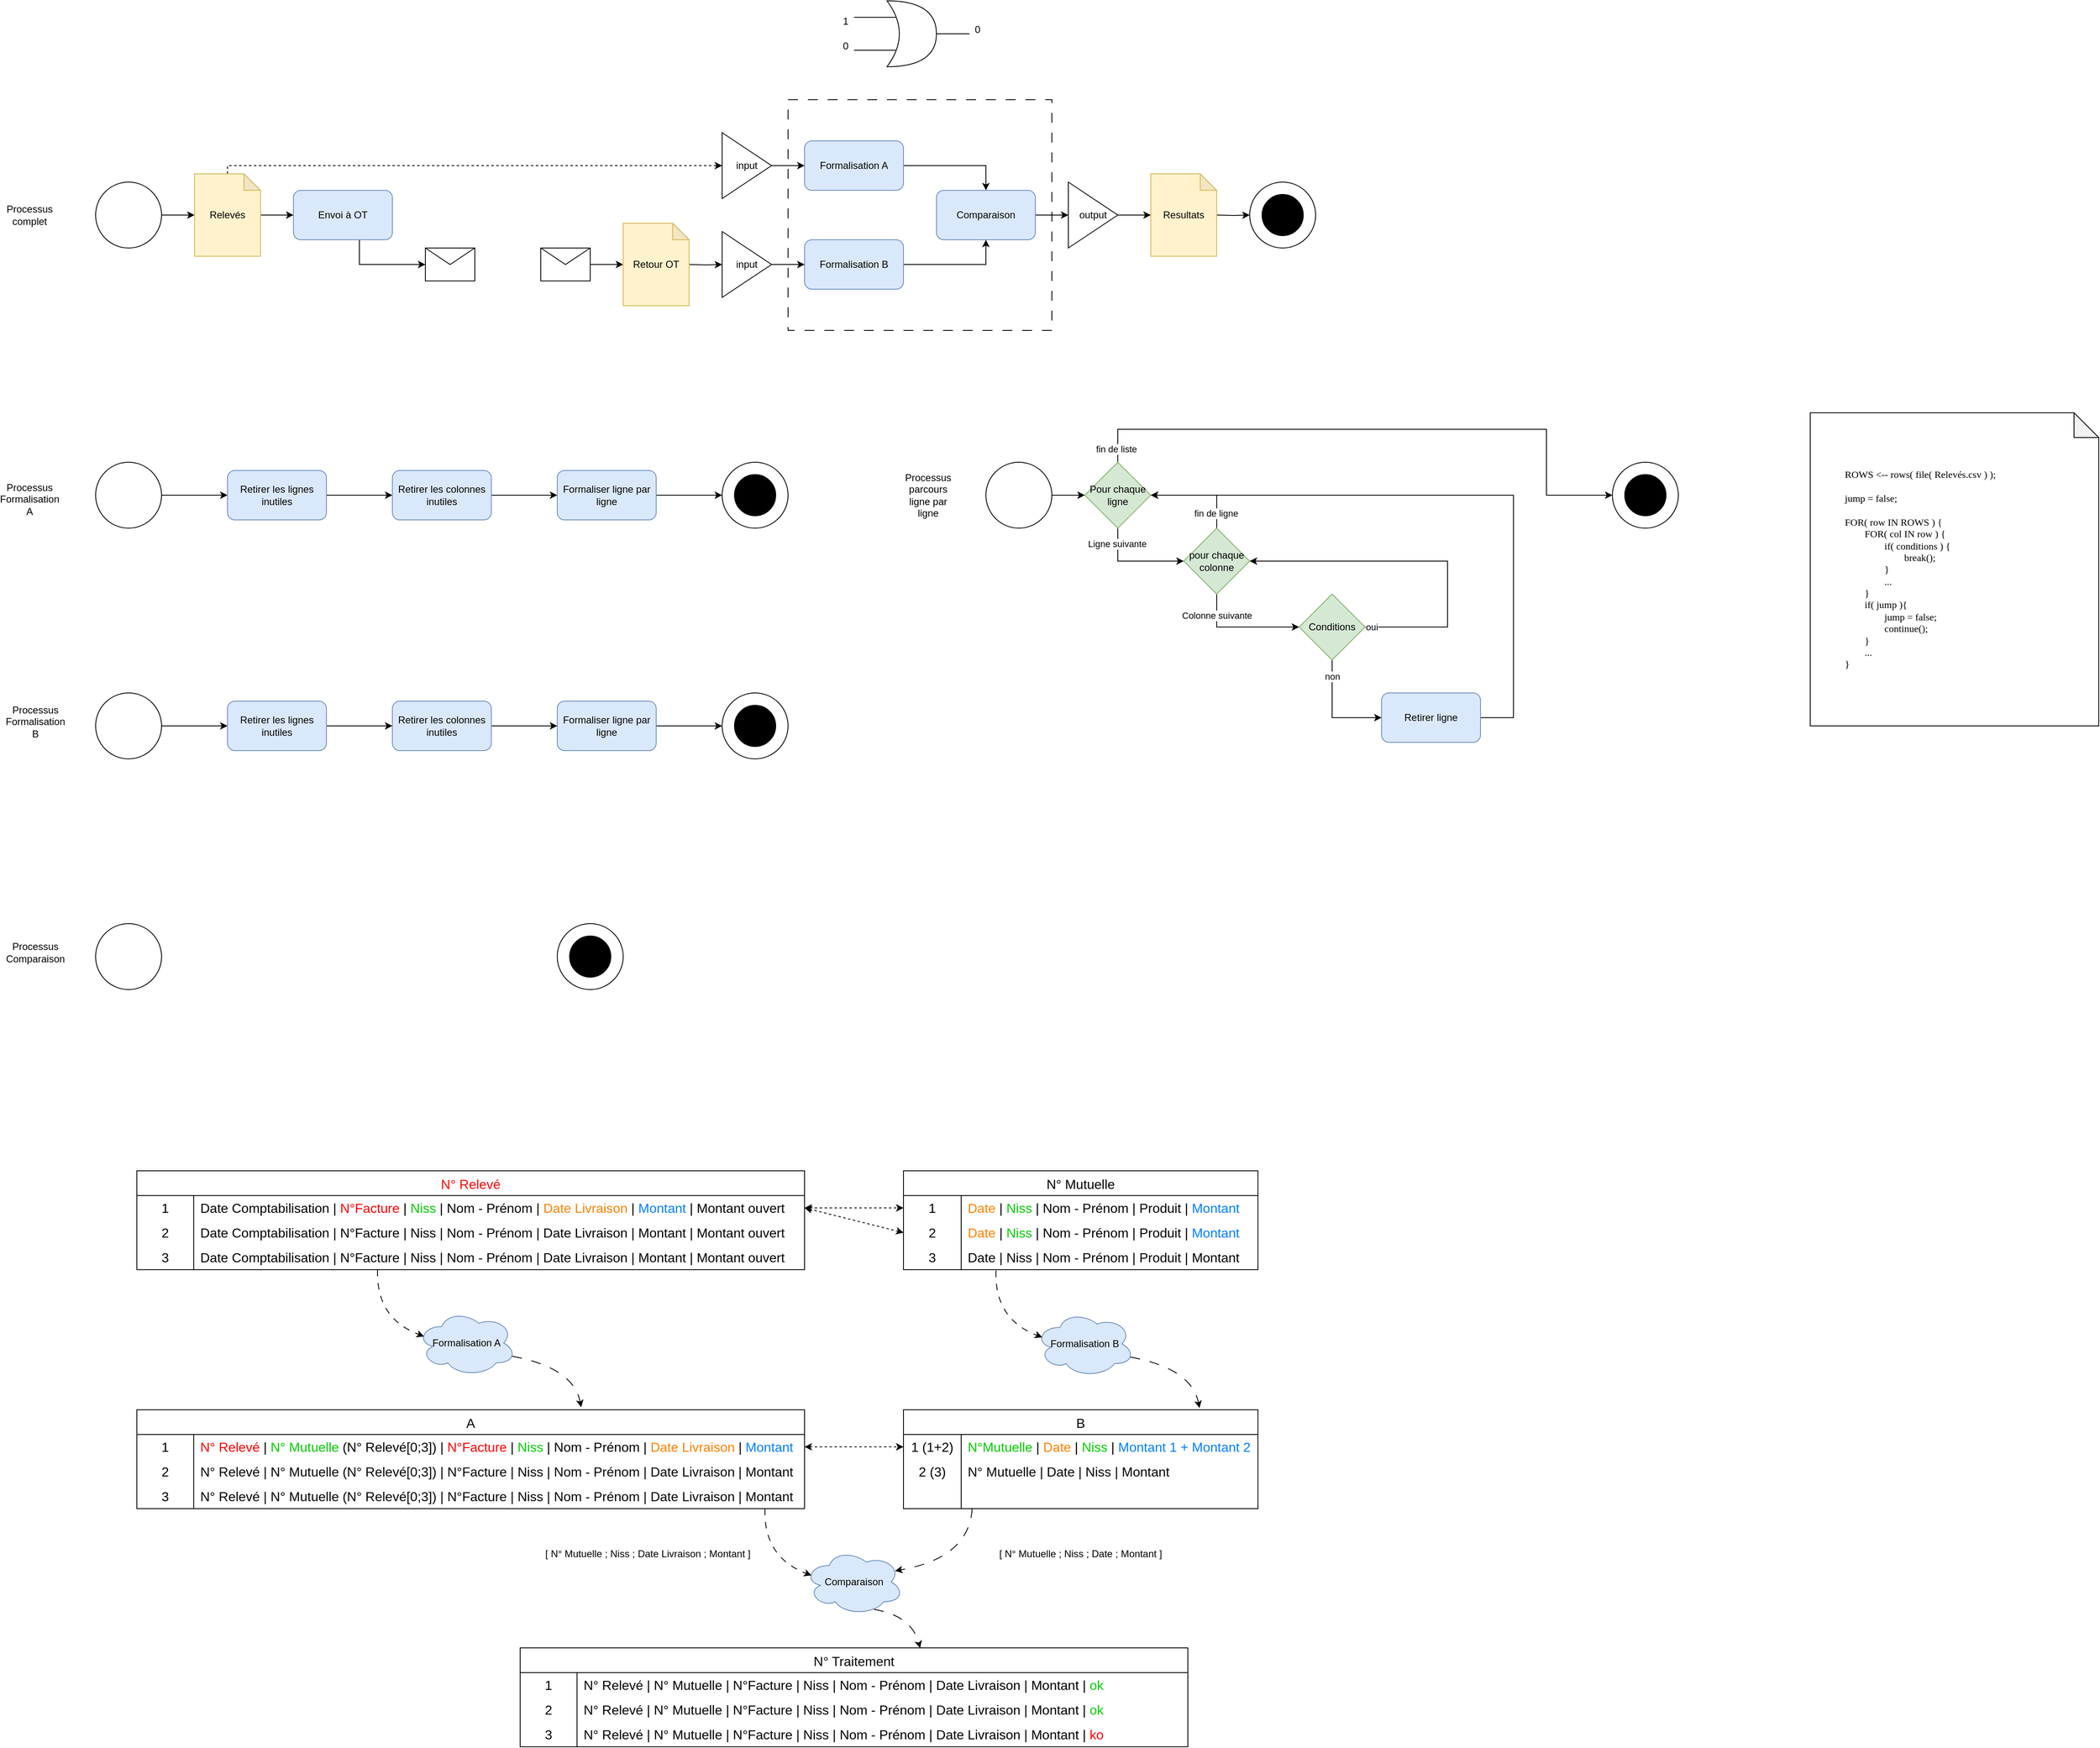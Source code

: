 <mxfile version="22.0.7" type="device">
  <diagram name="Page-1" id="FjRfn4kYAHw1oJRj67vX">
    <mxGraphModel dx="2796" dy="2089" grid="1" gridSize="10" guides="1" tooltips="1" connect="1" arrows="1" fold="1" page="1" pageScale="1" pageWidth="827" pageHeight="1169" math="0" shadow="0">
      <root>
        <mxCell id="0" />
        <mxCell id="1" parent="0" />
        <mxCell id="sREbEZdfr2046ycPfFU7-174" value="" style="verticalLabelPosition=bottom;verticalAlign=top;html=1;shape=mxgraph.basic.rect;fillColor2=none;strokeWidth=1;size=20;indent=5;dashed=1;dashPattern=12 12;" parent="1" vertex="1">
          <mxGeometry x="200" y="40" width="320" height="280" as="geometry" />
        </mxCell>
        <mxCell id="sREbEZdfr2046ycPfFU7-33" style="edgeStyle=orthogonalEdgeStyle;rounded=0;orthogonalLoop=1;jettySize=auto;html=1;entryX=0.5;entryY=0;entryDx=0;entryDy=0;" parent="1" source="sREbEZdfr2046ycPfFU7-6" target="sREbEZdfr2046ycPfFU7-13" edge="1">
          <mxGeometry relative="1" as="geometry">
            <Array as="points">
              <mxPoint x="440" y="120" />
            </Array>
          </mxGeometry>
        </mxCell>
        <mxCell id="sREbEZdfr2046ycPfFU7-6" value="Formalisation A" style="rounded=1;whiteSpace=wrap;html=1;fillColor=#dae8fc;strokeColor=#6c8ebf;" parent="1" vertex="1">
          <mxGeometry x="220" y="90" width="120" height="60" as="geometry" />
        </mxCell>
        <mxCell id="sREbEZdfr2046ycPfFU7-32" style="edgeStyle=orthogonalEdgeStyle;rounded=0;orthogonalLoop=1;jettySize=auto;html=1;entryX=0.5;entryY=1;entryDx=0;entryDy=0;" parent="1" source="sREbEZdfr2046ycPfFU7-8" target="sREbEZdfr2046ycPfFU7-13" edge="1">
          <mxGeometry relative="1" as="geometry" />
        </mxCell>
        <mxCell id="sREbEZdfr2046ycPfFU7-8" value="Formalisation B" style="rounded=1;whiteSpace=wrap;html=1;fillColor=#dae8fc;strokeColor=#6c8ebf;" parent="1" vertex="1">
          <mxGeometry x="220" y="210" width="120" height="60" as="geometry" />
        </mxCell>
        <mxCell id="sREbEZdfr2046ycPfFU7-16" style="edgeStyle=orthogonalEdgeStyle;rounded=0;orthogonalLoop=1;jettySize=auto;html=1;" parent="1" source="sREbEZdfr2046ycPfFU7-13" edge="1">
          <mxGeometry relative="1" as="geometry">
            <mxPoint x="540" y="180" as="targetPoint" />
          </mxGeometry>
        </mxCell>
        <mxCell id="sREbEZdfr2046ycPfFU7-13" value="Comparaison" style="rounded=1;whiteSpace=wrap;html=1;fillColor=#dae8fc;strokeColor=#6c8ebf;" parent="1" vertex="1">
          <mxGeometry x="380" y="150" width="120" height="60" as="geometry" />
        </mxCell>
        <mxCell id="sREbEZdfr2046ycPfFU7-18" style="edgeStyle=orthogonalEdgeStyle;rounded=0;orthogonalLoop=1;jettySize=auto;html=1;entryX=0;entryY=0.5;entryDx=0;entryDy=0;" parent="1" target="sREbEZdfr2046ycPfFU7-17" edge="1">
          <mxGeometry relative="1" as="geometry">
            <mxPoint x="720" y="180" as="sourcePoint" />
          </mxGeometry>
        </mxCell>
        <mxCell id="sREbEZdfr2046ycPfFU7-17" value="" style="ellipse;whiteSpace=wrap;html=1;aspect=fixed;" parent="1" vertex="1">
          <mxGeometry x="760" y="140" width="80" height="80" as="geometry" />
        </mxCell>
        <mxCell id="sREbEZdfr2046ycPfFU7-19" value="" style="ellipse;whiteSpace=wrap;html=1;aspect=fixed;fillColor=#000000;" parent="1" vertex="1">
          <mxGeometry x="775" y="155" width="50" height="50" as="geometry" />
        </mxCell>
        <mxCell id="sREbEZdfr2046ycPfFU7-58" style="edgeStyle=orthogonalEdgeStyle;rounded=0;orthogonalLoop=1;jettySize=auto;html=1;entryX=0;entryY=0.5;entryDx=0;entryDy=0;" parent="1" source="sREbEZdfr2046ycPfFU7-20" edge="1">
          <mxGeometry relative="1" as="geometry">
            <mxPoint x="-520" y="180" as="targetPoint" />
          </mxGeometry>
        </mxCell>
        <mxCell id="sREbEZdfr2046ycPfFU7-20" value="" style="ellipse;whiteSpace=wrap;html=1;aspect=fixed;" parent="1" vertex="1">
          <mxGeometry x="-640" y="140" width="80" height="80" as="geometry" />
        </mxCell>
        <mxCell id="sREbEZdfr2046ycPfFU7-48" style="edgeStyle=orthogonalEdgeStyle;rounded=0;orthogonalLoop=1;jettySize=auto;html=1;entryX=0;entryY=0.5;entryDx=0;entryDy=0;" parent="1" source="sREbEZdfr2046ycPfFU7-21" target="sREbEZdfr2046ycPfFU7-47" edge="1">
          <mxGeometry relative="1" as="geometry">
            <Array as="points">
              <mxPoint x="-320" y="240" />
            </Array>
          </mxGeometry>
        </mxCell>
        <mxCell id="sREbEZdfr2046ycPfFU7-21" value="Envoi à OT" style="rounded=1;whiteSpace=wrap;html=1;fillColor=#dae8fc;strokeColor=#6c8ebf;" parent="1" vertex="1">
          <mxGeometry x="-400" y="150" width="120" height="60" as="geometry" />
        </mxCell>
        <mxCell id="sREbEZdfr2046ycPfFU7-25" style="edgeStyle=orthogonalEdgeStyle;rounded=0;orthogonalLoop=1;jettySize=auto;html=1;exitX=0.175;exitY=0.25;exitDx=0;exitDy=0;exitPerimeter=0;endArrow=none;endFill=0;strokeWidth=1;" parent="1" source="sREbEZdfr2046ycPfFU7-24" edge="1">
          <mxGeometry relative="1" as="geometry">
            <mxPoint x="280" y="-60" as="targetPoint" />
          </mxGeometry>
        </mxCell>
        <mxCell id="sREbEZdfr2046ycPfFU7-26" style="edgeStyle=orthogonalEdgeStyle;rounded=0;orthogonalLoop=1;jettySize=auto;html=1;exitX=0.175;exitY=0.75;exitDx=0;exitDy=0;exitPerimeter=0;endArrow=none;endFill=0;strokeWidth=1;" parent="1" source="sREbEZdfr2046ycPfFU7-24" edge="1">
          <mxGeometry relative="1" as="geometry">
            <mxPoint x="280" y="-20" as="targetPoint" />
          </mxGeometry>
        </mxCell>
        <mxCell id="sREbEZdfr2046ycPfFU7-27" style="edgeStyle=orthogonalEdgeStyle;rounded=0;orthogonalLoop=1;jettySize=auto;html=1;exitX=1;exitY=0.5;exitDx=0;exitDy=0;exitPerimeter=0;startArrow=none;startFill=0;endArrow=none;endFill=0;strokeWidth=1;" parent="1" source="sREbEZdfr2046ycPfFU7-24" edge="1">
          <mxGeometry relative="1" as="geometry">
            <mxPoint x="420" y="-40" as="targetPoint" />
          </mxGeometry>
        </mxCell>
        <mxCell id="sREbEZdfr2046ycPfFU7-24" value="" style="shape=xor;whiteSpace=wrap;html=1;strokeWidth=1;" parent="1" vertex="1">
          <mxGeometry x="320" y="-80" width="60" height="80" as="geometry" />
        </mxCell>
        <mxCell id="sREbEZdfr2046ycPfFU7-28" value="1" style="text;html=1;strokeColor=none;fillColor=none;align=center;verticalAlign=middle;whiteSpace=wrap;rounded=0;strokeWidth=1;" parent="1" vertex="1">
          <mxGeometry x="240" y="-70" width="60" height="30" as="geometry" />
        </mxCell>
        <mxCell id="sREbEZdfr2046ycPfFU7-30" value="0" style="text;html=1;strokeColor=none;fillColor=none;align=center;verticalAlign=middle;whiteSpace=wrap;rounded=0;strokeWidth=1;" parent="1" vertex="1">
          <mxGeometry x="240" y="-40" width="60" height="30" as="geometry" />
        </mxCell>
        <mxCell id="sREbEZdfr2046ycPfFU7-31" value="0" style="text;html=1;strokeColor=none;fillColor=none;align=center;verticalAlign=middle;whiteSpace=wrap;rounded=0;strokeWidth=1;" parent="1" vertex="1">
          <mxGeometry x="400" y="-60" width="60" height="30" as="geometry" />
        </mxCell>
        <mxCell id="sREbEZdfr2046ycPfFU7-44" style="edgeStyle=orthogonalEdgeStyle;rounded=0;orthogonalLoop=1;jettySize=auto;html=1;" parent="1" source="sREbEZdfr2046ycPfFU7-40" target="sREbEZdfr2046ycPfFU7-6" edge="1">
          <mxGeometry relative="1" as="geometry" />
        </mxCell>
        <mxCell id="sREbEZdfr2046ycPfFU7-40" value="input" style="triangle;whiteSpace=wrap;html=1;" parent="1" vertex="1">
          <mxGeometry x="120" y="80" width="60" height="80" as="geometry" />
        </mxCell>
        <mxCell id="sREbEZdfr2046ycPfFU7-43" style="edgeStyle=orthogonalEdgeStyle;rounded=0;orthogonalLoop=1;jettySize=auto;html=1;entryX=0;entryY=0.5;entryDx=0;entryDy=0;" parent="1" source="sREbEZdfr2046ycPfFU7-41" target="sREbEZdfr2046ycPfFU7-8" edge="1">
          <mxGeometry relative="1" as="geometry" />
        </mxCell>
        <mxCell id="sREbEZdfr2046ycPfFU7-41" value="input" style="triangle;whiteSpace=wrap;html=1;" parent="1" vertex="1">
          <mxGeometry x="120" y="200" width="60" height="80" as="geometry" />
        </mxCell>
        <mxCell id="sREbEZdfr2046ycPfFU7-49" style="edgeStyle=orthogonalEdgeStyle;rounded=0;orthogonalLoop=1;jettySize=auto;html=1;entryX=0;entryY=0.5;entryDx=0;entryDy=0;" parent="1" target="sREbEZdfr2046ycPfFU7-41" edge="1">
          <mxGeometry relative="1" as="geometry">
            <mxPoint x="80" y="240" as="sourcePoint" />
          </mxGeometry>
        </mxCell>
        <mxCell id="sREbEZdfr2046ycPfFU7-56" style="edgeStyle=orthogonalEdgeStyle;rounded=0;orthogonalLoop=1;jettySize=auto;html=1;entryX=0;entryY=0.5;entryDx=0;entryDy=0;" parent="1" source="sREbEZdfr2046ycPfFU7-46" edge="1">
          <mxGeometry relative="1" as="geometry">
            <mxPoint y="240" as="targetPoint" />
          </mxGeometry>
        </mxCell>
        <mxCell id="sREbEZdfr2046ycPfFU7-46" value="" style="shape=message;html=1;html=1;outlineConnect=0;labelPosition=center;verticalLabelPosition=bottom;align=center;verticalAlign=top;" parent="1" vertex="1">
          <mxGeometry x="-100" y="220" width="60" height="40" as="geometry" />
        </mxCell>
        <mxCell id="sREbEZdfr2046ycPfFU7-47" value="" style="shape=message;html=1;html=1;outlineConnect=0;labelPosition=center;verticalLabelPosition=bottom;align=center;verticalAlign=top;" parent="1" vertex="1">
          <mxGeometry x="-240" y="220" width="60" height="40" as="geometry" />
        </mxCell>
        <mxCell id="sREbEZdfr2046ycPfFU7-59" style="edgeStyle=orthogonalEdgeStyle;rounded=0;orthogonalLoop=1;jettySize=auto;html=1;" parent="1" target="sREbEZdfr2046ycPfFU7-21" edge="1">
          <mxGeometry relative="1" as="geometry">
            <mxPoint x="-440" y="180" as="sourcePoint" />
            <Array as="points">
              <mxPoint x="-370" y="180" />
              <mxPoint x="-370" y="180" />
            </Array>
          </mxGeometry>
        </mxCell>
        <mxCell id="sREbEZdfr2046ycPfFU7-64" style="edgeStyle=orthogonalEdgeStyle;rounded=0;orthogonalLoop=1;jettySize=auto;html=1;dashed=1;" parent="1" source="sREbEZdfr2046ycPfFU7-63" target="sREbEZdfr2046ycPfFU7-40" edge="1">
          <mxGeometry relative="1" as="geometry">
            <Array as="points">
              <mxPoint x="-480" y="120" />
            </Array>
          </mxGeometry>
        </mxCell>
        <mxCell id="sREbEZdfr2046ycPfFU7-63" value="Relevés" style="shape=note;whiteSpace=wrap;html=1;backgroundOutline=1;darkOpacity=0.05;size=20;fillColor=#fff2cc;strokeColor=#d6b656;" parent="1" vertex="1">
          <mxGeometry x="-520" y="130" width="80" height="100" as="geometry" />
        </mxCell>
        <mxCell id="sREbEZdfr2046ycPfFU7-66" value="Retour OT" style="shape=note;whiteSpace=wrap;html=1;backgroundOutline=1;darkOpacity=0.05;size=20;fillColor=#fff2cc;strokeColor=#d6b656;" parent="1" vertex="1">
          <mxGeometry y="190" width="80" height="100" as="geometry" />
        </mxCell>
        <mxCell id="sREbEZdfr2046ycPfFU7-67" value="Resultats" style="shape=note;whiteSpace=wrap;html=1;backgroundOutline=1;darkOpacity=0.05;size=20;fillColor=#fff2cc;strokeColor=#d6b656;" parent="1" vertex="1">
          <mxGeometry x="640" y="130" width="80" height="100" as="geometry" />
        </mxCell>
        <mxCell id="sREbEZdfr2046ycPfFU7-72" value="N° Mutuelle" style="shape=table;startSize=30;container=1;collapsible=0;childLayout=tableLayout;fixedRows=1;rowLines=0;fontStyle=0;strokeColor=default;fontSize=16;fontColor=#000000;swimlaneFillColor=default;" parent="1" vertex="1">
          <mxGeometry x="340" y="1340" width="430" height="120" as="geometry" />
        </mxCell>
        <mxCell id="sREbEZdfr2046ycPfFU7-73" value="" style="shape=tableRow;horizontal=0;startSize=0;swimlaneHead=0;swimlaneBody=0;top=0;left=0;bottom=0;right=0;collapsible=0;dropTarget=0;fillColor=none;points=[[0,0.5],[1,0.5]];portConstraint=eastwest;strokeColor=inherit;fontSize=16;" parent="sREbEZdfr2046ycPfFU7-72" vertex="1">
          <mxGeometry y="30" width="430" height="30" as="geometry" />
        </mxCell>
        <mxCell id="sREbEZdfr2046ycPfFU7-74" value="1" style="shape=partialRectangle;html=1;whiteSpace=wrap;connectable=0;fillColor=none;top=0;left=0;bottom=0;right=0;overflow=hidden;pointerEvents=1;strokeColor=inherit;fontSize=16;" parent="sREbEZdfr2046ycPfFU7-73" vertex="1">
          <mxGeometry width="70" height="30" as="geometry">
            <mxRectangle width="70" height="30" as="alternateBounds" />
          </mxGeometry>
        </mxCell>
        <mxCell id="sREbEZdfr2046ycPfFU7-75" value="&lt;font color=&quot;#ff8000&quot;&gt;Date &lt;/font&gt;| &lt;font color=&quot;#00cc00&quot;&gt;Niss &lt;/font&gt;| Nom - Prénom | Produit | &lt;font color=&quot;#007fff&quot;&gt;Montant&lt;/font&gt;" style="shape=partialRectangle;html=1;whiteSpace=wrap;connectable=0;fillColor=none;top=0;left=0;bottom=0;right=0;align=left;spacingLeft=6;overflow=hidden;strokeColor=default;fontSize=16;perimeterSpacing=0;dashed=1;" parent="sREbEZdfr2046ycPfFU7-73" vertex="1">
          <mxGeometry x="70" width="360" height="30" as="geometry">
            <mxRectangle width="360" height="30" as="alternateBounds" />
          </mxGeometry>
        </mxCell>
        <mxCell id="sREbEZdfr2046ycPfFU7-76" value="" style="shape=tableRow;horizontal=0;startSize=0;swimlaneHead=0;swimlaneBody=0;top=0;left=0;bottom=0;right=0;collapsible=0;dropTarget=0;fillColor=none;points=[[0,0.5],[1,0.5]];portConstraint=eastwest;strokeColor=default;fontSize=16;" parent="sREbEZdfr2046ycPfFU7-72" vertex="1">
          <mxGeometry y="60" width="430" height="30" as="geometry" />
        </mxCell>
        <mxCell id="sREbEZdfr2046ycPfFU7-77" value="2" style="shape=partialRectangle;html=1;whiteSpace=wrap;connectable=0;fillColor=none;top=0;left=0;bottom=0;right=0;overflow=hidden;strokeColor=inherit;fontSize=16;" parent="sREbEZdfr2046ycPfFU7-76" vertex="1">
          <mxGeometry width="70" height="30" as="geometry">
            <mxRectangle width="70" height="30" as="alternateBounds" />
          </mxGeometry>
        </mxCell>
        <mxCell id="sREbEZdfr2046ycPfFU7-78" value="&lt;font color=&quot;#ff8000&quot;&gt;Date &lt;/font&gt;| &lt;font color=&quot;#00cc00&quot;&gt;Niss &lt;/font&gt;| Nom - Prénom | Produit | &lt;font color=&quot;#007fff&quot;&gt;Montant&lt;/font&gt;" style="shape=partialRectangle;html=1;whiteSpace=wrap;connectable=0;fillColor=none;top=0;left=0;bottom=0;right=0;align=left;spacingLeft=6;overflow=hidden;strokeColor=inherit;fontSize=16;perimeterSpacing=0;dashed=1;labelBorderColor=none;" parent="sREbEZdfr2046ycPfFU7-76" vertex="1">
          <mxGeometry x="70" width="360" height="30" as="geometry">
            <mxRectangle width="360" height="30" as="alternateBounds" />
          </mxGeometry>
        </mxCell>
        <mxCell id="sREbEZdfr2046ycPfFU7-79" value="" style="shape=tableRow;horizontal=0;startSize=0;swimlaneHead=0;swimlaneBody=0;top=0;left=0;bottom=0;right=0;collapsible=0;dropTarget=0;fillColor=none;points=[[0,0.5],[1,0.5]];portConstraint=eastwest;strokeColor=inherit;fontSize=16;" parent="sREbEZdfr2046ycPfFU7-72" vertex="1">
          <mxGeometry y="90" width="430" height="30" as="geometry" />
        </mxCell>
        <mxCell id="sREbEZdfr2046ycPfFU7-80" value="3" style="shape=partialRectangle;html=1;whiteSpace=wrap;connectable=0;fillColor=none;top=0;left=0;bottom=0;right=0;overflow=hidden;strokeColor=inherit;fontSize=16;" parent="sREbEZdfr2046ycPfFU7-79" vertex="1">
          <mxGeometry width="70" height="30" as="geometry">
            <mxRectangle width="70" height="30" as="alternateBounds" />
          </mxGeometry>
        </mxCell>
        <mxCell id="sREbEZdfr2046ycPfFU7-81" value="Date | Niss | Nom - Prénom | Produit | Montant" style="shape=partialRectangle;html=1;whiteSpace=wrap;connectable=0;fillColor=none;top=0;left=0;bottom=0;right=0;align=left;spacingLeft=6;overflow=hidden;strokeColor=inherit;fontSize=16;shadow=0;gradientColor=none;" parent="sREbEZdfr2046ycPfFU7-79" vertex="1">
          <mxGeometry x="70" width="360" height="30" as="geometry">
            <mxRectangle width="360" height="30" as="alternateBounds" />
          </mxGeometry>
        </mxCell>
        <mxCell id="sREbEZdfr2046ycPfFU7-82" value="N° Relevé" style="shape=table;startSize=30;container=1;collapsible=0;childLayout=tableLayout;fixedRows=1;rowLines=0;fontStyle=0;strokeColor=default;fontSize=16;fontColor=#FF0000;swimlaneFillColor=default;" parent="1" vertex="1">
          <mxGeometry x="-590" y="1340" width="810" height="120" as="geometry" />
        </mxCell>
        <mxCell id="sREbEZdfr2046ycPfFU7-83" value="" style="shape=tableRow;horizontal=0;startSize=0;swimlaneHead=0;swimlaneBody=0;top=0;left=0;bottom=0;right=0;collapsible=0;dropTarget=0;fillColor=none;points=[[0,0.5],[1,0.5]];portConstraint=eastwest;strokeColor=inherit;fontSize=16;" parent="sREbEZdfr2046ycPfFU7-82" vertex="1">
          <mxGeometry y="30" width="810" height="30" as="geometry" />
        </mxCell>
        <mxCell id="sREbEZdfr2046ycPfFU7-84" value="1" style="shape=partialRectangle;html=1;whiteSpace=wrap;connectable=0;fillColor=none;top=0;left=0;bottom=0;right=0;overflow=hidden;pointerEvents=1;strokeColor=inherit;fontSize=16;" parent="sREbEZdfr2046ycPfFU7-83" vertex="1">
          <mxGeometry width="69" height="30" as="geometry">
            <mxRectangle width="69" height="30" as="alternateBounds" />
          </mxGeometry>
        </mxCell>
        <mxCell id="sREbEZdfr2046ycPfFU7-85" value="Date Comptabilisation | &lt;font color=&quot;#ff0000&quot;&gt;N°Facture&lt;/font&gt; | &lt;font color=&quot;#00cc00&quot;&gt;Niss&lt;/font&gt; | Nom - Prénom | &lt;font color=&quot;#ff8000&quot;&gt;Date Livraison&lt;/font&gt; | &lt;font color=&quot;#007fff&quot;&gt;Montant &lt;/font&gt;| Montant ouvert" style="shape=partialRectangle;html=1;whiteSpace=wrap;connectable=0;fillColor=none;top=0;left=0;bottom=0;right=0;align=left;spacingLeft=6;overflow=hidden;strokeColor=inherit;fontSize=16;" parent="sREbEZdfr2046ycPfFU7-83" vertex="1">
          <mxGeometry x="69" width="741" height="30" as="geometry">
            <mxRectangle width="741" height="30" as="alternateBounds" />
          </mxGeometry>
        </mxCell>
        <mxCell id="sREbEZdfr2046ycPfFU7-86" value="" style="shape=tableRow;horizontal=0;startSize=0;swimlaneHead=0;swimlaneBody=0;top=0;left=0;bottom=0;right=0;collapsible=0;dropTarget=0;fillColor=none;points=[[0,0.5],[1,0.5]];portConstraint=eastwest;strokeColor=inherit;fontSize=16;" parent="sREbEZdfr2046ycPfFU7-82" vertex="1">
          <mxGeometry y="60" width="810" height="30" as="geometry" />
        </mxCell>
        <mxCell id="sREbEZdfr2046ycPfFU7-87" value="2" style="shape=partialRectangle;html=1;whiteSpace=wrap;connectable=0;fillColor=none;top=0;left=0;bottom=0;right=0;overflow=hidden;strokeColor=inherit;fontSize=16;" parent="sREbEZdfr2046ycPfFU7-86" vertex="1">
          <mxGeometry width="69" height="30" as="geometry">
            <mxRectangle width="69" height="30" as="alternateBounds" />
          </mxGeometry>
        </mxCell>
        <mxCell id="sREbEZdfr2046ycPfFU7-88" value="Date Comptabilisation | N°Facture | Niss | Nom - Prénom | Date Livraison | Montant | Montant ouvert" style="shape=partialRectangle;html=1;whiteSpace=wrap;connectable=0;fillColor=none;top=0;left=0;bottom=0;right=0;align=left;spacingLeft=6;overflow=hidden;strokeColor=inherit;fontSize=16;" parent="sREbEZdfr2046ycPfFU7-86" vertex="1">
          <mxGeometry x="69" width="741" height="30" as="geometry">
            <mxRectangle width="741" height="30" as="alternateBounds" />
          </mxGeometry>
        </mxCell>
        <mxCell id="sREbEZdfr2046ycPfFU7-89" value="" style="shape=tableRow;horizontal=0;startSize=0;swimlaneHead=0;swimlaneBody=0;top=0;left=0;bottom=0;right=0;collapsible=0;dropTarget=0;fillColor=none;points=[[0,0.5],[1,0.5]];portConstraint=eastwest;strokeColor=inherit;fontSize=16;" parent="sREbEZdfr2046ycPfFU7-82" vertex="1">
          <mxGeometry y="90" width="810" height="30" as="geometry" />
        </mxCell>
        <mxCell id="sREbEZdfr2046ycPfFU7-90" value="3" style="shape=partialRectangle;html=1;whiteSpace=wrap;connectable=0;fillColor=none;top=0;left=0;bottom=0;right=0;overflow=hidden;strokeColor=inherit;fontSize=16;" parent="sREbEZdfr2046ycPfFU7-89" vertex="1">
          <mxGeometry width="69" height="30" as="geometry">
            <mxRectangle width="69" height="30" as="alternateBounds" />
          </mxGeometry>
        </mxCell>
        <mxCell id="sREbEZdfr2046ycPfFU7-91" value="Date Comptabilisation | N°Facture | Niss | Nom - Prénom | Date Livraison | Montant | Montant ouvert" style="shape=partialRectangle;html=1;whiteSpace=wrap;connectable=0;fillColor=none;top=0;left=0;bottom=0;right=0;align=left;spacingLeft=6;overflow=hidden;strokeColor=inherit;fontSize=16;" parent="sREbEZdfr2046ycPfFU7-89" vertex="1">
          <mxGeometry x="69" width="741" height="30" as="geometry">
            <mxRectangle width="741" height="30" as="alternateBounds" />
          </mxGeometry>
        </mxCell>
        <mxCell id="sREbEZdfr2046ycPfFU7-108" value="" style="endArrow=classic;html=1;rounded=0;exitX=1;exitY=0.5;exitDx=0;exitDy=0;entryX=0;entryY=0.5;entryDx=0;entryDy=0;dashed=1;startArrow=classic;startFill=1;" parent="1" source="sREbEZdfr2046ycPfFU7-83" target="sREbEZdfr2046ycPfFU7-73" edge="1">
          <mxGeometry width="50" height="50" relative="1" as="geometry">
            <mxPoint x="310" y="1350" as="sourcePoint" />
            <mxPoint x="360" y="1300" as="targetPoint" />
          </mxGeometry>
        </mxCell>
        <mxCell id="sREbEZdfr2046ycPfFU7-109" value="" style="endArrow=classic;html=1;rounded=0;exitX=1;exitY=0.5;exitDx=0;exitDy=0;entryX=0;entryY=0.5;entryDx=0;entryDy=0;dashed=1;startArrow=classic;startFill=1;" parent="1" source="sREbEZdfr2046ycPfFU7-83" target="sREbEZdfr2046ycPfFU7-76" edge="1">
          <mxGeometry width="50" height="50" relative="1" as="geometry">
            <mxPoint x="310" y="1350" as="sourcePoint" />
            <mxPoint x="360" y="1300" as="targetPoint" />
          </mxGeometry>
        </mxCell>
        <mxCell id="sREbEZdfr2046ycPfFU7-110" value="B" style="shape=table;startSize=30;container=1;collapsible=0;childLayout=tableLayout;fixedRows=1;rowLines=0;fontStyle=0;strokeColor=default;fontSize=16;fontColor=#000000;swimlaneFillColor=default;" parent="1" vertex="1">
          <mxGeometry x="340" y="1630" width="430" height="120" as="geometry" />
        </mxCell>
        <mxCell id="sREbEZdfr2046ycPfFU7-111" value="" style="shape=tableRow;horizontal=0;startSize=0;swimlaneHead=0;swimlaneBody=0;top=0;left=0;bottom=0;right=0;collapsible=0;dropTarget=0;fillColor=none;points=[[0,0.5],[1,0.5]];portConstraint=eastwest;strokeColor=inherit;fontSize=16;" parent="sREbEZdfr2046ycPfFU7-110" vertex="1">
          <mxGeometry y="30" width="430" height="30" as="geometry" />
        </mxCell>
        <mxCell id="sREbEZdfr2046ycPfFU7-112" value="1 (1+2)" style="shape=partialRectangle;html=1;whiteSpace=wrap;connectable=0;fillColor=none;top=0;left=0;bottom=0;right=0;overflow=hidden;pointerEvents=1;strokeColor=inherit;fontSize=16;" parent="sREbEZdfr2046ycPfFU7-111" vertex="1">
          <mxGeometry width="70" height="30" as="geometry">
            <mxRectangle width="70" height="30" as="alternateBounds" />
          </mxGeometry>
        </mxCell>
        <mxCell id="sREbEZdfr2046ycPfFU7-113" value="&lt;font color=&quot;#00cc00&quot;&gt;N°Mutuelle&lt;/font&gt;&lt;font color=&quot;#ff8000&quot;&gt; &lt;/font&gt;&lt;font color=&quot;#050505&quot;&gt;|&lt;/font&gt;&lt;font color=&quot;#ff8000&quot;&gt; Date &lt;/font&gt;| &lt;font color=&quot;#00cc00&quot;&gt;Niss &lt;/font&gt;| &lt;font color=&quot;#007fff&quot;&gt;Montant 1 + Montant 2&lt;br&gt;&lt;/font&gt;" style="shape=partialRectangle;html=1;whiteSpace=wrap;connectable=0;fillColor=none;top=0;left=0;bottom=0;right=0;align=left;spacingLeft=6;overflow=hidden;strokeColor=default;fontSize=16;perimeterSpacing=0;dashed=1;" parent="sREbEZdfr2046ycPfFU7-111" vertex="1">
          <mxGeometry x="70" width="360" height="30" as="geometry">
            <mxRectangle width="360" height="30" as="alternateBounds" />
          </mxGeometry>
        </mxCell>
        <mxCell id="sREbEZdfr2046ycPfFU7-114" value="" style="shape=tableRow;horizontal=0;startSize=0;swimlaneHead=0;swimlaneBody=0;top=0;left=0;bottom=0;right=0;collapsible=0;dropTarget=0;fillColor=none;points=[[0,0.5],[1,0.5]];portConstraint=eastwest;strokeColor=default;fontSize=16;" parent="sREbEZdfr2046ycPfFU7-110" vertex="1">
          <mxGeometry y="60" width="430" height="30" as="geometry" />
        </mxCell>
        <mxCell id="sREbEZdfr2046ycPfFU7-115" value="2 (3)" style="shape=partialRectangle;html=1;whiteSpace=wrap;connectable=0;fillColor=none;top=0;left=0;bottom=0;right=0;overflow=hidden;strokeColor=inherit;fontSize=16;" parent="sREbEZdfr2046ycPfFU7-114" vertex="1">
          <mxGeometry width="70" height="30" as="geometry">
            <mxRectangle width="70" height="30" as="alternateBounds" />
          </mxGeometry>
        </mxCell>
        <mxCell id="sREbEZdfr2046ycPfFU7-116" value="&lt;font color=&quot;#050505&quot;&gt;N° Mutuelle | Date | Niss | Montant&lt;/font&gt;" style="shape=partialRectangle;html=1;whiteSpace=wrap;connectable=0;fillColor=none;top=0;left=0;bottom=0;right=0;align=left;spacingLeft=6;overflow=hidden;strokeColor=inherit;fontSize=16;perimeterSpacing=0;dashed=1;labelBorderColor=none;" parent="sREbEZdfr2046ycPfFU7-114" vertex="1">
          <mxGeometry x="70" width="360" height="30" as="geometry">
            <mxRectangle width="360" height="30" as="alternateBounds" />
          </mxGeometry>
        </mxCell>
        <mxCell id="sREbEZdfr2046ycPfFU7-117" value="" style="shape=tableRow;horizontal=0;startSize=0;swimlaneHead=0;swimlaneBody=0;top=0;left=0;bottom=0;right=0;collapsible=0;dropTarget=0;fillColor=none;points=[[0,0.5],[1,0.5]];portConstraint=eastwest;strokeColor=inherit;fontSize=16;" parent="sREbEZdfr2046ycPfFU7-110" vertex="1">
          <mxGeometry y="90" width="430" height="30" as="geometry" />
        </mxCell>
        <mxCell id="sREbEZdfr2046ycPfFU7-118" value="" style="shape=partialRectangle;html=1;whiteSpace=wrap;connectable=0;fillColor=none;top=0;left=0;bottom=0;right=0;overflow=hidden;strokeColor=inherit;fontSize=16;" parent="sREbEZdfr2046ycPfFU7-117" vertex="1">
          <mxGeometry width="70" height="30" as="geometry">
            <mxRectangle width="70" height="30" as="alternateBounds" />
          </mxGeometry>
        </mxCell>
        <mxCell id="sREbEZdfr2046ycPfFU7-119" value="" style="shape=partialRectangle;html=1;whiteSpace=wrap;connectable=0;fillColor=none;top=0;left=0;bottom=0;right=0;align=left;spacingLeft=6;overflow=hidden;strokeColor=inherit;fontSize=16;shadow=0;gradientColor=none;" parent="sREbEZdfr2046ycPfFU7-117" vertex="1">
          <mxGeometry x="70" width="360" height="30" as="geometry">
            <mxRectangle width="360" height="30" as="alternateBounds" />
          </mxGeometry>
        </mxCell>
        <mxCell id="sREbEZdfr2046ycPfFU7-120" value="Formalisation B" style="ellipse;shape=cloud;whiteSpace=wrap;html=1;fillColor=#dae8fc;strokeColor=#6c8ebf;" parent="1" vertex="1">
          <mxGeometry x="500" y="1510" width="120" height="80" as="geometry" />
        </mxCell>
        <mxCell id="sREbEZdfr2046ycPfFU7-121" value="" style="endArrow=classic;html=1;exitX=0.261;exitY=1.033;exitDx=0;exitDy=0;exitPerimeter=0;entryX=0.07;entryY=0.4;entryDx=0;entryDy=0;entryPerimeter=0;curved=1;dashed=1;dashPattern=8 8;" parent="1" source="sREbEZdfr2046ycPfFU7-79" target="sREbEZdfr2046ycPfFU7-120" edge="1">
          <mxGeometry width="50" height="50" relative="1" as="geometry">
            <mxPoint x="260" y="1480" as="sourcePoint" />
            <mxPoint x="310" y="1430" as="targetPoint" />
            <Array as="points">
              <mxPoint x="450" y="1520" />
            </Array>
          </mxGeometry>
        </mxCell>
        <mxCell id="sREbEZdfr2046ycPfFU7-123" value="" style="endArrow=classic;html=1;exitX=0.96;exitY=0.7;exitDx=0;exitDy=0;exitPerimeter=0;entryX=0.835;entryY=-0.017;entryDx=0;entryDy=0;entryPerimeter=0;curved=1;dashed=1;dashPattern=12 12;" parent="1" source="sREbEZdfr2046ycPfFU7-120" target="sREbEZdfr2046ycPfFU7-110" edge="1">
          <mxGeometry width="50" height="50" relative="1" as="geometry">
            <mxPoint x="260" y="1480" as="sourcePoint" />
            <mxPoint x="310" y="1430" as="targetPoint" />
            <Array as="points">
              <mxPoint x="690" y="1580" />
            </Array>
          </mxGeometry>
        </mxCell>
        <mxCell id="sREbEZdfr2046ycPfFU7-125" value="A" style="shape=table;startSize=30;container=1;collapsible=0;childLayout=tableLayout;fixedRows=1;rowLines=0;fontStyle=0;strokeColor=default;fontSize=16;fontColor=#050505;swimlaneFillColor=default;" parent="1" vertex="1">
          <mxGeometry x="-590" y="1630" width="810" height="120" as="geometry" />
        </mxCell>
        <mxCell id="sREbEZdfr2046ycPfFU7-126" value="" style="shape=tableRow;horizontal=0;startSize=0;swimlaneHead=0;swimlaneBody=0;top=0;left=0;bottom=0;right=0;collapsible=0;dropTarget=0;fillColor=none;points=[[0,0.5],[1,0.5]];portConstraint=eastwest;strokeColor=inherit;fontSize=16;" parent="sREbEZdfr2046ycPfFU7-125" vertex="1">
          <mxGeometry y="30" width="810" height="30" as="geometry" />
        </mxCell>
        <mxCell id="sREbEZdfr2046ycPfFU7-127" value="1" style="shape=partialRectangle;html=1;whiteSpace=wrap;connectable=0;fillColor=none;top=0;left=0;bottom=0;right=0;overflow=hidden;pointerEvents=1;strokeColor=inherit;fontSize=16;" parent="sREbEZdfr2046ycPfFU7-126" vertex="1">
          <mxGeometry width="69" height="30" as="geometry">
            <mxRectangle width="69" height="30" as="alternateBounds" />
          </mxGeometry>
        </mxCell>
        <mxCell id="sREbEZdfr2046ycPfFU7-128" value="&lt;font color=&quot;#ff0000&quot;&gt;N° Relevé&lt;/font&gt; | &lt;font color=&quot;#00cc00&quot;&gt;N° Mutuelle&lt;/font&gt; (N° Relevé[0;3]) | &lt;font color=&quot;#ff0000&quot;&gt;N°Facture&lt;/font&gt; | &lt;font color=&quot;#00cc00&quot;&gt;Niss&lt;/font&gt; | Nom - Prénom | &lt;font color=&quot;#ff8000&quot;&gt;Date Livraison&lt;/font&gt; | &lt;font color=&quot;#007fff&quot;&gt;Montant&lt;/font&gt;" style="shape=partialRectangle;html=1;whiteSpace=wrap;connectable=0;fillColor=none;top=0;left=0;bottom=0;right=0;align=left;spacingLeft=6;overflow=hidden;strokeColor=inherit;fontSize=16;" parent="sREbEZdfr2046ycPfFU7-126" vertex="1">
          <mxGeometry x="69" width="741" height="30" as="geometry">
            <mxRectangle width="741" height="30" as="alternateBounds" />
          </mxGeometry>
        </mxCell>
        <mxCell id="sREbEZdfr2046ycPfFU7-129" value="" style="shape=tableRow;horizontal=0;startSize=0;swimlaneHead=0;swimlaneBody=0;top=0;left=0;bottom=0;right=0;collapsible=0;dropTarget=0;fillColor=none;points=[[0,0.5],[1,0.5]];portConstraint=eastwest;strokeColor=inherit;fontSize=16;" parent="sREbEZdfr2046ycPfFU7-125" vertex="1">
          <mxGeometry y="60" width="810" height="30" as="geometry" />
        </mxCell>
        <mxCell id="sREbEZdfr2046ycPfFU7-130" value="2" style="shape=partialRectangle;html=1;whiteSpace=wrap;connectable=0;fillColor=none;top=0;left=0;bottom=0;right=0;overflow=hidden;strokeColor=inherit;fontSize=16;" parent="sREbEZdfr2046ycPfFU7-129" vertex="1">
          <mxGeometry width="69" height="30" as="geometry">
            <mxRectangle width="69" height="30" as="alternateBounds" />
          </mxGeometry>
        </mxCell>
        <mxCell id="sREbEZdfr2046ycPfFU7-131" value="&lt;font color=&quot;#050505&quot;&gt;N° Relevé | N° Mutuelle (N° Relevé[0;3]) | N°Facture | Niss | Nom - Prénom | Date Livraison | Montant&lt;/font&gt;" style="shape=partialRectangle;html=1;whiteSpace=wrap;connectable=0;fillColor=none;top=0;left=0;bottom=0;right=0;align=left;spacingLeft=6;overflow=hidden;strokeColor=inherit;fontSize=16;" parent="sREbEZdfr2046ycPfFU7-129" vertex="1">
          <mxGeometry x="69" width="741" height="30" as="geometry">
            <mxRectangle width="741" height="30" as="alternateBounds" />
          </mxGeometry>
        </mxCell>
        <mxCell id="sREbEZdfr2046ycPfFU7-132" value="" style="shape=tableRow;horizontal=0;startSize=0;swimlaneHead=0;swimlaneBody=0;top=0;left=0;bottom=0;right=0;collapsible=0;dropTarget=0;fillColor=none;points=[[0,0.5],[1,0.5]];portConstraint=eastwest;strokeColor=inherit;fontSize=16;" parent="sREbEZdfr2046ycPfFU7-125" vertex="1">
          <mxGeometry y="90" width="810" height="30" as="geometry" />
        </mxCell>
        <mxCell id="sREbEZdfr2046ycPfFU7-133" value="3" style="shape=partialRectangle;html=1;whiteSpace=wrap;connectable=0;fillColor=none;top=0;left=0;bottom=0;right=0;overflow=hidden;strokeColor=inherit;fontSize=16;" parent="sREbEZdfr2046ycPfFU7-132" vertex="1">
          <mxGeometry width="69" height="30" as="geometry">
            <mxRectangle width="69" height="30" as="alternateBounds" />
          </mxGeometry>
        </mxCell>
        <mxCell id="sREbEZdfr2046ycPfFU7-134" value="&lt;font color=&quot;#050505&quot;&gt;N° Relevé | N° Mutuelle (N° Relevé[0;3]) | N°Facture | Niss | Nom - Prénom | Date Livraison | Montant&lt;/font&gt;" style="shape=partialRectangle;html=1;whiteSpace=wrap;connectable=0;fillColor=none;top=0;left=0;bottom=0;right=0;align=left;spacingLeft=6;overflow=hidden;strokeColor=inherit;fontSize=16;" parent="sREbEZdfr2046ycPfFU7-132" vertex="1">
          <mxGeometry x="69" width="741" height="30" as="geometry">
            <mxRectangle width="741" height="30" as="alternateBounds" />
          </mxGeometry>
        </mxCell>
        <mxCell id="sREbEZdfr2046ycPfFU7-135" value="Formalisation A" style="ellipse;shape=cloud;whiteSpace=wrap;html=1;fillColor=#dae8fc;strokeColor=#6c8ebf;" parent="1" vertex="1">
          <mxGeometry x="-250" y="1509" width="120" height="80" as="geometry" />
        </mxCell>
        <mxCell id="sREbEZdfr2046ycPfFU7-136" value="" style="endArrow=classic;html=1;exitX=0.261;exitY=1.033;exitDx=0;exitDy=0;exitPerimeter=0;entryX=0.07;entryY=0.4;entryDx=0;entryDy=0;entryPerimeter=0;curved=1;dashed=1;dashPattern=8 8;" parent="1" target="sREbEZdfr2046ycPfFU7-135" edge="1">
          <mxGeometry width="50" height="50" relative="1" as="geometry">
            <mxPoint x="-298" y="1460" as="sourcePoint" />
            <mxPoint x="-440" y="1429" as="targetPoint" />
            <Array as="points">
              <mxPoint x="-300" y="1519" />
            </Array>
          </mxGeometry>
        </mxCell>
        <mxCell id="sREbEZdfr2046ycPfFU7-137" value="" style="endArrow=classic;html=1;exitX=0.96;exitY=0.7;exitDx=0;exitDy=0;exitPerimeter=0;entryX=0.835;entryY=-0.017;entryDx=0;entryDy=0;entryPerimeter=0;curved=1;dashed=1;dashPattern=12 12;" parent="1" source="sREbEZdfr2046ycPfFU7-135" edge="1">
          <mxGeometry width="50" height="50" relative="1" as="geometry">
            <mxPoint x="-490" y="1479" as="sourcePoint" />
            <mxPoint x="-51" y="1627" as="targetPoint" />
            <Array as="points">
              <mxPoint x="-60" y="1579" />
            </Array>
          </mxGeometry>
        </mxCell>
        <mxCell id="sREbEZdfr2046ycPfFU7-139" style="edgeStyle=orthogonalEdgeStyle;rounded=0;orthogonalLoop=1;jettySize=auto;html=1;exitX=1;exitY=0.5;exitDx=0;exitDy=0;entryX=0;entryY=0.5;entryDx=0;entryDy=0;dashed=1;startArrow=classic;startFill=1;" parent="1" source="sREbEZdfr2046ycPfFU7-126" target="sREbEZdfr2046ycPfFU7-111" edge="1">
          <mxGeometry relative="1" as="geometry" />
        </mxCell>
        <mxCell id="sREbEZdfr2046ycPfFU7-142" value="Comparaison" style="ellipse;shape=cloud;whiteSpace=wrap;html=1;fillColor=#dae8fc;strokeColor=#6c8ebf;" parent="1" vertex="1">
          <mxGeometry x="220" y="1799" width="120" height="80" as="geometry" />
        </mxCell>
        <mxCell id="sREbEZdfr2046ycPfFU7-143" value="" style="endArrow=classic;html=1;exitX=0.261;exitY=1.033;exitDx=0;exitDy=0;exitPerimeter=0;entryX=0.07;entryY=0.4;entryDx=0;entryDy=0;entryPerimeter=0;curved=1;dashed=1;dashPattern=8 8;" parent="1" target="sREbEZdfr2046ycPfFU7-142" edge="1">
          <mxGeometry width="50" height="50" relative="1" as="geometry">
            <mxPoint x="172" y="1750" as="sourcePoint" />
            <mxPoint x="30" y="1719" as="targetPoint" />
            <Array as="points">
              <mxPoint x="170" y="1809" />
            </Array>
          </mxGeometry>
        </mxCell>
        <mxCell id="sREbEZdfr2046ycPfFU7-149" value="" style="endArrow=classic;html=1;exitX=0.194;exitY=0.976;exitDx=0;exitDy=0;exitPerimeter=0;entryX=0.915;entryY=0.331;entryDx=0;entryDy=0;entryPerimeter=0;curved=1;dashed=1;dashPattern=12 12;" parent="1" source="sREbEZdfr2046ycPfFU7-117" target="sREbEZdfr2046ycPfFU7-142" edge="1">
          <mxGeometry width="50" height="50" relative="1" as="geometry">
            <mxPoint x="80" y="2080" as="sourcePoint" />
            <mxPoint x="130" y="2030" as="targetPoint" />
            <Array as="points">
              <mxPoint x="420" y="1810" />
            </Array>
          </mxGeometry>
        </mxCell>
        <mxCell id="sREbEZdfr2046ycPfFU7-160" value="N° Traitement" style="shape=table;startSize=30;container=1;collapsible=0;childLayout=tableLayout;fixedRows=1;rowLines=0;fontStyle=0;strokeColor=default;fontSize=16;fontColor=#050505;swimlaneFillColor=default;" parent="1" vertex="1">
          <mxGeometry x="-125" y="1919" width="810" height="120" as="geometry" />
        </mxCell>
        <mxCell id="sREbEZdfr2046ycPfFU7-161" value="" style="shape=tableRow;horizontal=0;startSize=0;swimlaneHead=0;swimlaneBody=0;top=0;left=0;bottom=0;right=0;collapsible=0;dropTarget=0;fillColor=none;points=[[0,0.5],[1,0.5]];portConstraint=eastwest;strokeColor=inherit;fontSize=16;" parent="sREbEZdfr2046ycPfFU7-160" vertex="1">
          <mxGeometry y="30" width="810" height="30" as="geometry" />
        </mxCell>
        <mxCell id="sREbEZdfr2046ycPfFU7-162" value="1" style="shape=partialRectangle;html=1;whiteSpace=wrap;connectable=0;fillColor=none;top=0;left=0;bottom=0;right=0;overflow=hidden;pointerEvents=1;strokeColor=inherit;fontSize=16;" parent="sREbEZdfr2046ycPfFU7-161" vertex="1">
          <mxGeometry width="69" height="30" as="geometry">
            <mxRectangle width="69" height="30" as="alternateBounds" />
          </mxGeometry>
        </mxCell>
        <mxCell id="sREbEZdfr2046ycPfFU7-163" value="N° Relevé | N° Mutuelle | N°Facture | Niss | Nom - Prénom | Date Livraison | Montant | &lt;font color=&quot;#00cc00&quot;&gt;ok&lt;/font&gt;" style="shape=partialRectangle;html=1;whiteSpace=wrap;connectable=0;fillColor=none;top=0;left=0;bottom=0;right=0;align=left;spacingLeft=6;overflow=hidden;strokeColor=inherit;fontSize=16;" parent="sREbEZdfr2046ycPfFU7-161" vertex="1">
          <mxGeometry x="69" width="741" height="30" as="geometry">
            <mxRectangle width="741" height="30" as="alternateBounds" />
          </mxGeometry>
        </mxCell>
        <mxCell id="sREbEZdfr2046ycPfFU7-164" value="" style="shape=tableRow;horizontal=0;startSize=0;swimlaneHead=0;swimlaneBody=0;top=0;left=0;bottom=0;right=0;collapsible=0;dropTarget=0;fillColor=none;points=[[0,0.5],[1,0.5]];portConstraint=eastwest;strokeColor=inherit;fontSize=16;" parent="sREbEZdfr2046ycPfFU7-160" vertex="1">
          <mxGeometry y="60" width="810" height="30" as="geometry" />
        </mxCell>
        <mxCell id="sREbEZdfr2046ycPfFU7-165" value="2" style="shape=partialRectangle;html=1;whiteSpace=wrap;connectable=0;fillColor=none;top=0;left=0;bottom=0;right=0;overflow=hidden;strokeColor=inherit;fontSize=16;" parent="sREbEZdfr2046ycPfFU7-164" vertex="1">
          <mxGeometry width="69" height="30" as="geometry">
            <mxRectangle width="69" height="30" as="alternateBounds" />
          </mxGeometry>
        </mxCell>
        <mxCell id="sREbEZdfr2046ycPfFU7-166" value="N° Relevé | N° Mutuelle | N°Facture | Niss | Nom - Prénom | Date Livraison | Montant | &lt;font color=&quot;#00cc00&quot;&gt;ok&lt;/font&gt;" style="shape=partialRectangle;html=1;whiteSpace=wrap;connectable=0;fillColor=none;top=0;left=0;bottom=0;right=0;align=left;spacingLeft=6;overflow=hidden;strokeColor=inherit;fontSize=16;" parent="sREbEZdfr2046ycPfFU7-164" vertex="1">
          <mxGeometry x="69" width="741" height="30" as="geometry">
            <mxRectangle width="741" height="30" as="alternateBounds" />
          </mxGeometry>
        </mxCell>
        <mxCell id="sREbEZdfr2046ycPfFU7-167" value="" style="shape=tableRow;horizontal=0;startSize=0;swimlaneHead=0;swimlaneBody=0;top=0;left=0;bottom=0;right=0;collapsible=0;dropTarget=0;fillColor=none;points=[[0,0.5],[1,0.5]];portConstraint=eastwest;strokeColor=inherit;fontSize=16;" parent="sREbEZdfr2046ycPfFU7-160" vertex="1">
          <mxGeometry y="90" width="810" height="30" as="geometry" />
        </mxCell>
        <mxCell id="sREbEZdfr2046ycPfFU7-168" value="3" style="shape=partialRectangle;html=1;whiteSpace=wrap;connectable=0;fillColor=none;top=0;left=0;bottom=0;right=0;overflow=hidden;strokeColor=inherit;fontSize=16;" parent="sREbEZdfr2046ycPfFU7-167" vertex="1">
          <mxGeometry width="69" height="30" as="geometry">
            <mxRectangle width="69" height="30" as="alternateBounds" />
          </mxGeometry>
        </mxCell>
        <mxCell id="sREbEZdfr2046ycPfFU7-169" value="N° Relevé | N° Mutuelle | N°Facture | Niss | Nom - Prénom | Date Livraison | Montant | &lt;font color=&quot;#ff0000&quot;&gt;ko&lt;/font&gt;" style="shape=partialRectangle;html=1;whiteSpace=wrap;connectable=0;fillColor=none;top=0;left=0;bottom=0;right=0;align=left;spacingLeft=6;overflow=hidden;strokeColor=inherit;fontSize=16;" parent="sREbEZdfr2046ycPfFU7-167" vertex="1">
          <mxGeometry x="69" width="741" height="30" as="geometry">
            <mxRectangle width="741" height="30" as="alternateBounds" />
          </mxGeometry>
        </mxCell>
        <mxCell id="sREbEZdfr2046ycPfFU7-170" value="" style="endArrow=classic;html=1;exitX=0.702;exitY=0.916;exitDx=0;exitDy=0;exitPerimeter=0;entryX=0.599;entryY=0.002;entryDx=0;entryDy=0;entryPerimeter=0;curved=1;dashed=1;dashPattern=12 12;" parent="1" source="sREbEZdfr2046ycPfFU7-142" target="sREbEZdfr2046ycPfFU7-160" edge="1">
          <mxGeometry width="50" height="50" relative="1" as="geometry">
            <mxPoint x="200" y="1770" as="sourcePoint" />
            <mxPoint x="250" y="1720" as="targetPoint" />
            <Array as="points">
              <mxPoint x="350" y="1880" />
            </Array>
          </mxGeometry>
        </mxCell>
        <mxCell id="sREbEZdfr2046ycPfFU7-171" value="&lt;font style=&quot;font-size: 12px;&quot;&gt;[ N° Mutuelle ; Niss ; Date Livraison ; Montant ]&lt;/font&gt;" style="text;html=1;strokeColor=none;fillColor=none;align=center;verticalAlign=middle;whiteSpace=wrap;rounded=0;" parent="1" vertex="1">
          <mxGeometry x="-100" y="1790" width="260" height="30" as="geometry" />
        </mxCell>
        <mxCell id="sREbEZdfr2046ycPfFU7-172" value="&lt;font style=&quot;font-size: 12px;&quot;&gt;[ N° Mutuelle ; Niss ; Date ; Montant ]&lt;/font&gt;" style="text;html=1;strokeColor=none;fillColor=none;align=center;verticalAlign=middle;whiteSpace=wrap;rounded=0;" parent="1" vertex="1">
          <mxGeometry x="425" y="1790" width="260" height="30" as="geometry" />
        </mxCell>
        <mxCell id="sREbEZdfr2046ycPfFU7-176" value="output" style="triangle;whiteSpace=wrap;html=1;" parent="1" vertex="1">
          <mxGeometry x="540" y="140" width="60" height="80" as="geometry" />
        </mxCell>
        <mxCell id="sREbEZdfr2046ycPfFU7-177" style="edgeStyle=orthogonalEdgeStyle;rounded=0;orthogonalLoop=1;jettySize=auto;html=1;entryX=0;entryY=0.5;entryDx=0;entryDy=0;entryPerimeter=0;" parent="1" source="sREbEZdfr2046ycPfFU7-176" target="sREbEZdfr2046ycPfFU7-67" edge="1">
          <mxGeometry relative="1" as="geometry" />
        </mxCell>
        <mxCell id="sREbEZdfr2046ycPfFU7-178" value="Processus complet" style="text;html=1;strokeColor=none;fillColor=none;align=center;verticalAlign=middle;whiteSpace=wrap;rounded=0;" parent="1" vertex="1">
          <mxGeometry x="-750" y="165" width="60" height="30" as="geometry" />
        </mxCell>
        <mxCell id="sREbEZdfr2046ycPfFU7-179" value="Processus Formalisation A" style="text;html=1;strokeColor=none;fillColor=none;align=center;verticalAlign=middle;whiteSpace=wrap;rounded=0;" parent="1" vertex="1">
          <mxGeometry x="-750" y="510" width="60" height="30" as="geometry" />
        </mxCell>
        <mxCell id="sREbEZdfr2046ycPfFU7-180" value="Processus Formalisation B" style="text;html=1;strokeColor=none;fillColor=none;align=center;verticalAlign=middle;whiteSpace=wrap;rounded=0;" parent="1" vertex="1">
          <mxGeometry x="-743" y="780" width="60" height="30" as="geometry" />
        </mxCell>
        <mxCell id="sREbEZdfr2046ycPfFU7-190" style="edgeStyle=orthogonalEdgeStyle;rounded=0;orthogonalLoop=1;jettySize=auto;html=1;entryX=0;entryY=0.5;entryDx=0;entryDy=0;" parent="1" source="sREbEZdfr2046ycPfFU7-182" target="sREbEZdfr2046ycPfFU7-188" edge="1">
          <mxGeometry relative="1" as="geometry" />
        </mxCell>
        <mxCell id="sREbEZdfr2046ycPfFU7-182" value="" style="ellipse;whiteSpace=wrap;html=1;aspect=fixed;" parent="1" vertex="1">
          <mxGeometry x="-640" y="480" width="80" height="80" as="geometry" />
        </mxCell>
        <mxCell id="sREbEZdfr2046ycPfFU7-184" value="" style="ellipse;whiteSpace=wrap;html=1;aspect=fixed;" parent="1" vertex="1">
          <mxGeometry x="120" y="480" width="80" height="80" as="geometry" />
        </mxCell>
        <mxCell id="sREbEZdfr2046ycPfFU7-185" value="" style="ellipse;whiteSpace=wrap;html=1;aspect=fixed;fillColor=#000000;" parent="1" vertex="1">
          <mxGeometry x="135" y="495" width="50" height="50" as="geometry" />
        </mxCell>
        <mxCell id="LlNeI1-atypHAir-mtw8-2" style="edgeStyle=orthogonalEdgeStyle;rounded=0;orthogonalLoop=1;jettySize=auto;html=1;entryX=0;entryY=0.5;entryDx=0;entryDy=0;" edge="1" parent="1" source="sREbEZdfr2046ycPfFU7-188" target="LlNeI1-atypHAir-mtw8-1">
          <mxGeometry relative="1" as="geometry" />
        </mxCell>
        <mxCell id="sREbEZdfr2046ycPfFU7-188" value="Retirer les lignes inutiles" style="rounded=1;whiteSpace=wrap;html=1;fillColor=#dae8fc;strokeColor=#6c8ebf;" parent="1" vertex="1">
          <mxGeometry x="-480" y="490" width="120" height="60" as="geometry" />
        </mxCell>
        <mxCell id="sREbEZdfr2046ycPfFU7-193" style="edgeStyle=orthogonalEdgeStyle;rounded=0;orthogonalLoop=1;jettySize=auto;html=1;entryX=0;entryY=0.5;entryDx=0;entryDy=0;" parent="1" source="sREbEZdfr2046ycPfFU7-189" target="sREbEZdfr2046ycPfFU7-184" edge="1">
          <mxGeometry relative="1" as="geometry" />
        </mxCell>
        <mxCell id="sREbEZdfr2046ycPfFU7-189" value="Formaliser ligne par ligne" style="rounded=1;whiteSpace=wrap;html=1;fillColor=#dae8fc;strokeColor=#6c8ebf;" parent="1" vertex="1">
          <mxGeometry x="-80" y="490" width="120" height="60" as="geometry" />
        </mxCell>
        <mxCell id="sREbEZdfr2046ycPfFU7-208" value="Processus Comparaison" style="text;html=1;strokeColor=none;fillColor=none;align=center;verticalAlign=middle;whiteSpace=wrap;rounded=0;" parent="1" vertex="1">
          <mxGeometry x="-743" y="1060" width="60" height="30" as="geometry" />
        </mxCell>
        <mxCell id="sREbEZdfr2046ycPfFU7-210" value="" style="ellipse;whiteSpace=wrap;html=1;aspect=fixed;" parent="1" vertex="1">
          <mxGeometry x="-640" y="1040" width="80" height="80" as="geometry" />
        </mxCell>
        <mxCell id="sREbEZdfr2046ycPfFU7-211" value="" style="ellipse;whiteSpace=wrap;html=1;aspect=fixed;" parent="1" vertex="1">
          <mxGeometry x="-80" y="1040" width="80" height="80" as="geometry" />
        </mxCell>
        <mxCell id="sREbEZdfr2046ycPfFU7-212" value="" style="ellipse;whiteSpace=wrap;html=1;aspect=fixed;fillColor=#000000;" parent="1" vertex="1">
          <mxGeometry x="-65" y="1055" width="50" height="50" as="geometry" />
        </mxCell>
        <mxCell id="sREbEZdfr2046ycPfFU7-221" style="edgeStyle=orthogonalEdgeStyle;rounded=0;orthogonalLoop=1;jettySize=auto;html=1;entryX=0;entryY=0.5;entryDx=0;entryDy=0;" parent="1" source="sREbEZdfr2046ycPfFU7-217" target="sREbEZdfr2046ycPfFU7-220" edge="1">
          <mxGeometry relative="1" as="geometry">
            <Array as="points">
              <mxPoint x="600" y="600" />
            </Array>
          </mxGeometry>
        </mxCell>
        <mxCell id="sREbEZdfr2046ycPfFU7-235" value="Ligne suivante" style="edgeLabel;html=1;align=center;verticalAlign=middle;resizable=0;points=[];" parent="sREbEZdfr2046ycPfFU7-221" vertex="1" connectable="0">
          <mxGeometry x="-0.685" y="-1" relative="1" as="geometry">
            <mxPoint as="offset" />
          </mxGeometry>
        </mxCell>
        <mxCell id="sREbEZdfr2046ycPfFU7-234" style="edgeStyle=orthogonalEdgeStyle;rounded=0;orthogonalLoop=1;jettySize=auto;html=1;entryX=0;entryY=0.5;entryDx=0;entryDy=0;" parent="1" source="sREbEZdfr2046ycPfFU7-217" edge="1" target="sREbEZdfr2046ycPfFU7-239">
          <mxGeometry relative="1" as="geometry">
            <mxPoint x="1400" y="520" as="targetPoint" />
            <Array as="points">
              <mxPoint x="600" y="440" />
              <mxPoint x="1120" y="440" />
              <mxPoint x="1120" y="520" />
            </Array>
          </mxGeometry>
        </mxCell>
        <mxCell id="sREbEZdfr2046ycPfFU7-238" value="fin de liste" style="edgeLabel;html=1;align=center;verticalAlign=middle;resizable=0;points=[];" parent="sREbEZdfr2046ycPfFU7-234" vertex="1" connectable="0">
          <mxGeometry x="-0.956" y="2" relative="1" as="geometry">
            <mxPoint as="offset" />
          </mxGeometry>
        </mxCell>
        <mxCell id="sREbEZdfr2046ycPfFU7-217" value="Pour chaque ligne" style="rhombus;whiteSpace=wrap;html=1;fillColor=#d5e8d4;strokeColor=#82b366;" parent="1" vertex="1">
          <mxGeometry x="560" y="480" width="80" height="80" as="geometry" />
        </mxCell>
        <mxCell id="sREbEZdfr2046ycPfFU7-219" style="edgeStyle=orthogonalEdgeStyle;rounded=0;orthogonalLoop=1;jettySize=auto;html=1;entryX=0;entryY=0.5;entryDx=0;entryDy=0;" parent="1" source="sREbEZdfr2046ycPfFU7-218" target="sREbEZdfr2046ycPfFU7-217" edge="1">
          <mxGeometry relative="1" as="geometry" />
        </mxCell>
        <mxCell id="sREbEZdfr2046ycPfFU7-218" value="" style="ellipse;whiteSpace=wrap;html=1;aspect=fixed;" parent="1" vertex="1">
          <mxGeometry x="440" y="480" width="80" height="80" as="geometry" />
        </mxCell>
        <mxCell id="sREbEZdfr2046ycPfFU7-223" style="edgeStyle=orthogonalEdgeStyle;rounded=0;orthogonalLoop=1;jettySize=auto;html=1;entryX=0;entryY=0.5;entryDx=0;entryDy=0;" parent="1" source="sREbEZdfr2046ycPfFU7-220" edge="1" target="LlNeI1-atypHAir-mtw8-51">
          <mxGeometry relative="1" as="geometry">
            <mxPoint x="800" y="680" as="targetPoint" />
            <Array as="points">
              <mxPoint x="720" y="680" />
            </Array>
          </mxGeometry>
        </mxCell>
        <mxCell id="sREbEZdfr2046ycPfFU7-236" value="Colonne suivante" style="edgeLabel;html=1;align=center;verticalAlign=middle;resizable=0;points=[];" parent="sREbEZdfr2046ycPfFU7-223" vertex="1" connectable="0">
          <mxGeometry x="-0.627" relative="1" as="geometry">
            <mxPoint as="offset" />
          </mxGeometry>
        </mxCell>
        <mxCell id="sREbEZdfr2046ycPfFU7-232" style="edgeStyle=orthogonalEdgeStyle;rounded=0;orthogonalLoop=1;jettySize=auto;html=1;entryX=1;entryY=0.5;entryDx=0;entryDy=0;" parent="1" source="sREbEZdfr2046ycPfFU7-220" target="sREbEZdfr2046ycPfFU7-217" edge="1">
          <mxGeometry relative="1" as="geometry">
            <Array as="points">
              <mxPoint x="720" y="520" />
            </Array>
          </mxGeometry>
        </mxCell>
        <mxCell id="sREbEZdfr2046ycPfFU7-237" value="fin de ligne" style="edgeLabel;html=1;align=center;verticalAlign=middle;resizable=0;points=[];" parent="sREbEZdfr2046ycPfFU7-232" vertex="1" connectable="0">
          <mxGeometry x="-0.694" y="1" relative="1" as="geometry">
            <mxPoint as="offset" />
          </mxGeometry>
        </mxCell>
        <mxCell id="sREbEZdfr2046ycPfFU7-220" value="pour chaque colonne" style="rhombus;whiteSpace=wrap;html=1;fillColor=#d5e8d4;strokeColor=#82b366;" parent="1" vertex="1">
          <mxGeometry x="680" y="560" width="80" height="80" as="geometry" />
        </mxCell>
        <mxCell id="LlNeI1-atypHAir-mtw8-44" style="edgeStyle=orthogonalEdgeStyle;rounded=0;orthogonalLoop=1;jettySize=auto;html=1;entryX=0;entryY=0.5;entryDx=0;entryDy=0;exitX=0.5;exitY=1;exitDx=0;exitDy=0;" edge="1" parent="1" source="LlNeI1-atypHAir-mtw8-51" target="LlNeI1-atypHAir-mtw8-40">
          <mxGeometry relative="1" as="geometry">
            <mxPoint x="860.0" y="710" as="sourcePoint" />
            <Array as="points">
              <mxPoint x="860" y="790" />
            </Array>
          </mxGeometry>
        </mxCell>
        <mxCell id="LlNeI1-atypHAir-mtw8-45" value="non" style="edgeLabel;html=1;align=center;verticalAlign=middle;resizable=0;points=[];" vertex="1" connectable="0" parent="LlNeI1-atypHAir-mtw8-44">
          <mxGeometry x="-0.901" y="2" relative="1" as="geometry">
            <mxPoint x="-2" y="13" as="offset" />
          </mxGeometry>
        </mxCell>
        <mxCell id="sREbEZdfr2046ycPfFU7-233" style="edgeStyle=orthogonalEdgeStyle;rounded=0;orthogonalLoop=1;jettySize=auto;html=1;entryX=1;entryY=0.5;entryDx=0;entryDy=0;exitX=1;exitY=0.5;exitDx=0;exitDy=0;" parent="1" source="LlNeI1-atypHAir-mtw8-51" target="sREbEZdfr2046ycPfFU7-220" edge="1">
          <mxGeometry relative="1" as="geometry">
            <Array as="points">
              <mxPoint x="1000" y="680" />
              <mxPoint x="1000" y="600" />
            </Array>
            <mxPoint x="1240" y="680" as="sourcePoint" />
          </mxGeometry>
        </mxCell>
        <mxCell id="LlNeI1-atypHAir-mtw8-50" value="oui" style="edgeLabel;html=1;align=center;verticalAlign=middle;resizable=0;points=[];" vertex="1" connectable="0" parent="sREbEZdfr2046ycPfFU7-233">
          <mxGeometry x="-0.963" relative="1" as="geometry">
            <mxPoint as="offset" />
          </mxGeometry>
        </mxCell>
        <mxCell id="sREbEZdfr2046ycPfFU7-239" value="" style="ellipse;whiteSpace=wrap;html=1;aspect=fixed;" parent="1" vertex="1">
          <mxGeometry x="1200" y="480" width="80" height="80" as="geometry" />
        </mxCell>
        <mxCell id="sREbEZdfr2046ycPfFU7-240" value="" style="ellipse;whiteSpace=wrap;html=1;aspect=fixed;fillColor=#000000;" parent="1" vertex="1">
          <mxGeometry x="1215" y="495" width="50" height="50" as="geometry" />
        </mxCell>
        <mxCell id="sREbEZdfr2046ycPfFU7-241" value="Processus parcours ligne par ligne" style="text;html=1;strokeColor=none;fillColor=none;align=center;verticalAlign=middle;whiteSpace=wrap;rounded=0;" parent="1" vertex="1">
          <mxGeometry x="340" y="505" width="60" height="30" as="geometry" />
        </mxCell>
        <mxCell id="LlNeI1-atypHAir-mtw8-3" style="edgeStyle=orthogonalEdgeStyle;rounded=0;orthogonalLoop=1;jettySize=auto;html=1;entryX=0;entryY=0.5;entryDx=0;entryDy=0;" edge="1" parent="1" source="LlNeI1-atypHAir-mtw8-1" target="sREbEZdfr2046ycPfFU7-189">
          <mxGeometry relative="1" as="geometry" />
        </mxCell>
        <mxCell id="LlNeI1-atypHAir-mtw8-1" value="Retirer les colonnes inutiles" style="rounded=1;whiteSpace=wrap;html=1;fillColor=#dae8fc;strokeColor=#6c8ebf;" vertex="1" parent="1">
          <mxGeometry x="-280" y="490" width="120" height="60" as="geometry" />
        </mxCell>
        <mxCell id="LlNeI1-atypHAir-mtw8-4" style="edgeStyle=orthogonalEdgeStyle;rounded=0;orthogonalLoop=1;jettySize=auto;html=1;entryX=0;entryY=0.5;entryDx=0;entryDy=0;" edge="1" parent="1" source="LlNeI1-atypHAir-mtw8-5" target="LlNeI1-atypHAir-mtw8-9">
          <mxGeometry relative="1" as="geometry" />
        </mxCell>
        <mxCell id="LlNeI1-atypHAir-mtw8-5" value="" style="ellipse;whiteSpace=wrap;html=1;aspect=fixed;" vertex="1" parent="1">
          <mxGeometry x="-640" y="760" width="80" height="80" as="geometry" />
        </mxCell>
        <mxCell id="LlNeI1-atypHAir-mtw8-6" value="" style="ellipse;whiteSpace=wrap;html=1;aspect=fixed;" vertex="1" parent="1">
          <mxGeometry x="120" y="760" width="80" height="80" as="geometry" />
        </mxCell>
        <mxCell id="LlNeI1-atypHAir-mtw8-7" value="" style="ellipse;whiteSpace=wrap;html=1;aspect=fixed;fillColor=#000000;" vertex="1" parent="1">
          <mxGeometry x="135" y="775" width="50" height="50" as="geometry" />
        </mxCell>
        <mxCell id="LlNeI1-atypHAir-mtw8-8" style="edgeStyle=orthogonalEdgeStyle;rounded=0;orthogonalLoop=1;jettySize=auto;html=1;entryX=0;entryY=0.5;entryDx=0;entryDy=0;" edge="1" parent="1" source="LlNeI1-atypHAir-mtw8-9" target="LlNeI1-atypHAir-mtw8-13">
          <mxGeometry relative="1" as="geometry" />
        </mxCell>
        <mxCell id="LlNeI1-atypHAir-mtw8-9" value="Retirer les lignes inutiles" style="rounded=1;whiteSpace=wrap;html=1;fillColor=#dae8fc;strokeColor=#6c8ebf;" vertex="1" parent="1">
          <mxGeometry x="-480" y="770" width="120" height="60" as="geometry" />
        </mxCell>
        <mxCell id="LlNeI1-atypHAir-mtw8-10" style="edgeStyle=orthogonalEdgeStyle;rounded=0;orthogonalLoop=1;jettySize=auto;html=1;entryX=0;entryY=0.5;entryDx=0;entryDy=0;" edge="1" parent="1" source="LlNeI1-atypHAir-mtw8-11" target="LlNeI1-atypHAir-mtw8-6">
          <mxGeometry relative="1" as="geometry" />
        </mxCell>
        <mxCell id="LlNeI1-atypHAir-mtw8-11" value="Formaliser ligne par ligne" style="rounded=1;whiteSpace=wrap;html=1;fillColor=#dae8fc;strokeColor=#6c8ebf;" vertex="1" parent="1">
          <mxGeometry x="-80" y="770" width="120" height="60" as="geometry" />
        </mxCell>
        <mxCell id="LlNeI1-atypHAir-mtw8-12" style="edgeStyle=orthogonalEdgeStyle;rounded=0;orthogonalLoop=1;jettySize=auto;html=1;entryX=0;entryY=0.5;entryDx=0;entryDy=0;" edge="1" parent="1" source="LlNeI1-atypHAir-mtw8-13" target="LlNeI1-atypHAir-mtw8-11">
          <mxGeometry relative="1" as="geometry" />
        </mxCell>
        <mxCell id="LlNeI1-atypHAir-mtw8-13" value="Retirer les colonnes inutiles" style="rounded=1;whiteSpace=wrap;html=1;fillColor=#dae8fc;strokeColor=#6c8ebf;" vertex="1" parent="1">
          <mxGeometry x="-280" y="770" width="120" height="60" as="geometry" />
        </mxCell>
        <mxCell id="LlNeI1-atypHAir-mtw8-41" style="edgeStyle=orthogonalEdgeStyle;rounded=0;orthogonalLoop=1;jettySize=auto;html=1;" edge="1" parent="1" source="LlNeI1-atypHAir-mtw8-40">
          <mxGeometry relative="1" as="geometry">
            <mxPoint x="640" y="520" as="targetPoint" />
            <Array as="points">
              <mxPoint x="1080" y="790" />
              <mxPoint x="1080" y="520" />
            </Array>
          </mxGeometry>
        </mxCell>
        <mxCell id="LlNeI1-atypHAir-mtw8-40" value="Retirer ligne" style="rounded=1;whiteSpace=wrap;html=1;fillColor=#dae8fc;strokeColor=#6c8ebf;" vertex="1" parent="1">
          <mxGeometry x="920" y="760" width="120" height="60" as="geometry" />
        </mxCell>
        <mxCell id="LlNeI1-atypHAir-mtw8-51" value="Conditions" style="rhombus;whiteSpace=wrap;html=1;fillColor=#d5e8d4;strokeColor=#82b366;" vertex="1" parent="1">
          <mxGeometry x="820" y="640" width="80" height="80" as="geometry" />
        </mxCell>
        <mxCell id="LlNeI1-atypHAir-mtw8-53" value="&lt;blockquote&gt;&lt;div align=&quot;left&quot;&gt;&lt;font face=&quot;Lucida Console&quot;&gt;ROWS &amp;lt;-- rows( file( Relevés.csv ) );&lt;br&gt;&lt;/font&gt;&lt;/div&gt;&lt;div align=&quot;left&quot;&gt;&lt;font face=&quot;Lucida Console&quot;&gt;&lt;br&gt;&lt;/font&gt;&lt;/div&gt;&lt;div align=&quot;left&quot;&gt;&lt;font face=&quot;Lucida Console&quot;&gt;jump = false;&lt;br&gt;&lt;/font&gt;&lt;/div&gt;&lt;div align=&quot;left&quot;&gt;&lt;font face=&quot;Lucida Console&quot;&gt;&lt;br&gt;&lt;/font&gt;&lt;/div&gt;&lt;div align=&quot;left&quot;&gt;&lt;font face=&quot;Lucida Console&quot;&gt;FOR( row IN ROWS ) {&lt;/font&gt;&lt;/div&gt;&lt;div align=&quot;left&quot;&gt;&lt;font face=&quot;Lucida Console&quot;&gt;&lt;span style=&quot;white-space: pre;&quot;&gt;&#x9;FOR( col IN row ) {&lt;/span&gt;&lt;/font&gt;&lt;/div&gt;&lt;div align=&quot;left&quot;&gt;&lt;font face=&quot;Lucida Console&quot;&gt;&lt;span style=&quot;white-space: pre;&quot;&gt;&lt;span style=&quot;white-space: pre;&quot;&gt;&#x9;&lt;/span&gt;&lt;span style=&quot;white-space: pre;&quot;&gt;&#x9;&lt;/span&gt;if( conditions ) {&lt;/span&gt;&lt;/font&gt;&lt;/div&gt;&lt;div align=&quot;left&quot;&gt;&lt;font face=&quot;Lucida Console&quot;&gt;&lt;span style=&quot;white-space: pre;&quot;&gt;&lt;span style=&quot;white-space: pre;&quot;&gt;&#x9;&lt;/span&gt;&lt;span style=&quot;white-space: pre;&quot;&gt;&#x9;&lt;span style=&quot;white-space: pre;&quot;&gt;&#x9;break&lt;/span&gt;();&lt;/span&gt;&lt;br&gt;&lt;/span&gt;&lt;/font&gt;&lt;/div&gt;&lt;div align=&quot;left&quot;&gt;&lt;font face=&quot;Lucida Console&quot;&gt;&lt;span style=&quot;white-space: pre;&quot;&gt;&lt;span style=&quot;white-space: pre;&quot;&gt;&#x9;&lt;/span&gt;&lt;span style=&quot;white-space: pre;&quot;&gt;&#x9;&lt;/span&gt;}&lt;/span&gt;&lt;/font&gt;&lt;/div&gt;&lt;div align=&quot;left&quot;&gt;&lt;font face=&quot;Lucida Console&quot;&gt;&lt;span style=&quot;white-space: pre;&quot;&gt;&lt;span style=&quot;white-space: pre;&quot;&gt;&lt;span style=&quot;white-space: pre;&quot;&gt;&#x9;&lt;/span&gt;&lt;span style=&quot;white-space: pre;&quot;&gt;&#x9;&lt;/span&gt;...&#x9;&lt;/span&gt;&lt;br&gt;&lt;/span&gt;&lt;/font&gt;&lt;/div&gt;&lt;div align=&quot;left&quot;&gt;&lt;font face=&quot;Lucida Console&quot;&gt;&lt;span style=&quot;white-space: pre;&quot;&gt;&lt;span style=&quot;white-space: pre;&quot;&gt;&#x9;&lt;/span&gt;}&lt;/span&gt;&lt;br&gt;&lt;/font&gt;&lt;/div&gt;&lt;div align=&quot;left&quot;&gt;&lt;font face=&quot;Lucida Console&quot;&gt;&lt;span style=&quot;white-space: pre;&quot;&gt;&#x9;&lt;/span&gt;if( jump ){&lt;/font&gt;&lt;/div&gt;&lt;div align=&quot;left&quot;&gt;&lt;font face=&quot;Lucida Console&quot;&gt;&lt;span style=&quot;white-space: pre;&quot;&gt;&#x9;&lt;span style=&quot;white-space: pre;&quot;&gt;&#x9;&lt;/span&gt;jump = false;&lt;/span&gt;&lt;/font&gt;&lt;/div&gt;&lt;div align=&quot;left&quot;&gt;&lt;font face=&quot;Lucida Console&quot;&gt;&lt;span style=&quot;white-space: pre;&quot;&gt;&lt;span style=&quot;white-space: pre;&quot;&gt;&#x9;&lt;/span&gt;&lt;span style=&quot;white-space: pre;&quot;&gt;&#x9;&lt;/span&gt;continue();&lt;br&gt;&lt;/span&gt;&lt;/font&gt;&lt;/div&gt;&lt;div align=&quot;left&quot;&gt;&lt;font face=&quot;Lucida Console&quot;&gt;&lt;span style=&quot;white-space: pre;&quot;&gt;&#x9;&lt;/span&gt;}&lt;br&gt;&lt;/font&gt;&lt;/div&gt;&lt;div align=&quot;left&quot;&gt;&lt;font face=&quot;Lucida Console&quot;&gt;&lt;span style=&quot;white-space: pre;&quot;&gt;&#x9;&lt;/span&gt;...&lt;br&gt;&lt;/font&gt;&lt;/div&gt;&lt;div align=&quot;left&quot;&gt;&lt;font face=&quot;Lucida Console&quot;&gt;}&lt;/font&gt;&lt;/div&gt;&lt;/blockquote&gt;" style="shape=note;whiteSpace=wrap;html=1;backgroundOutline=1;darkOpacity=0.05;align=left;" vertex="1" parent="1">
          <mxGeometry x="1440" y="420" width="350" height="380" as="geometry" />
        </mxCell>
      </root>
    </mxGraphModel>
  </diagram>
</mxfile>
